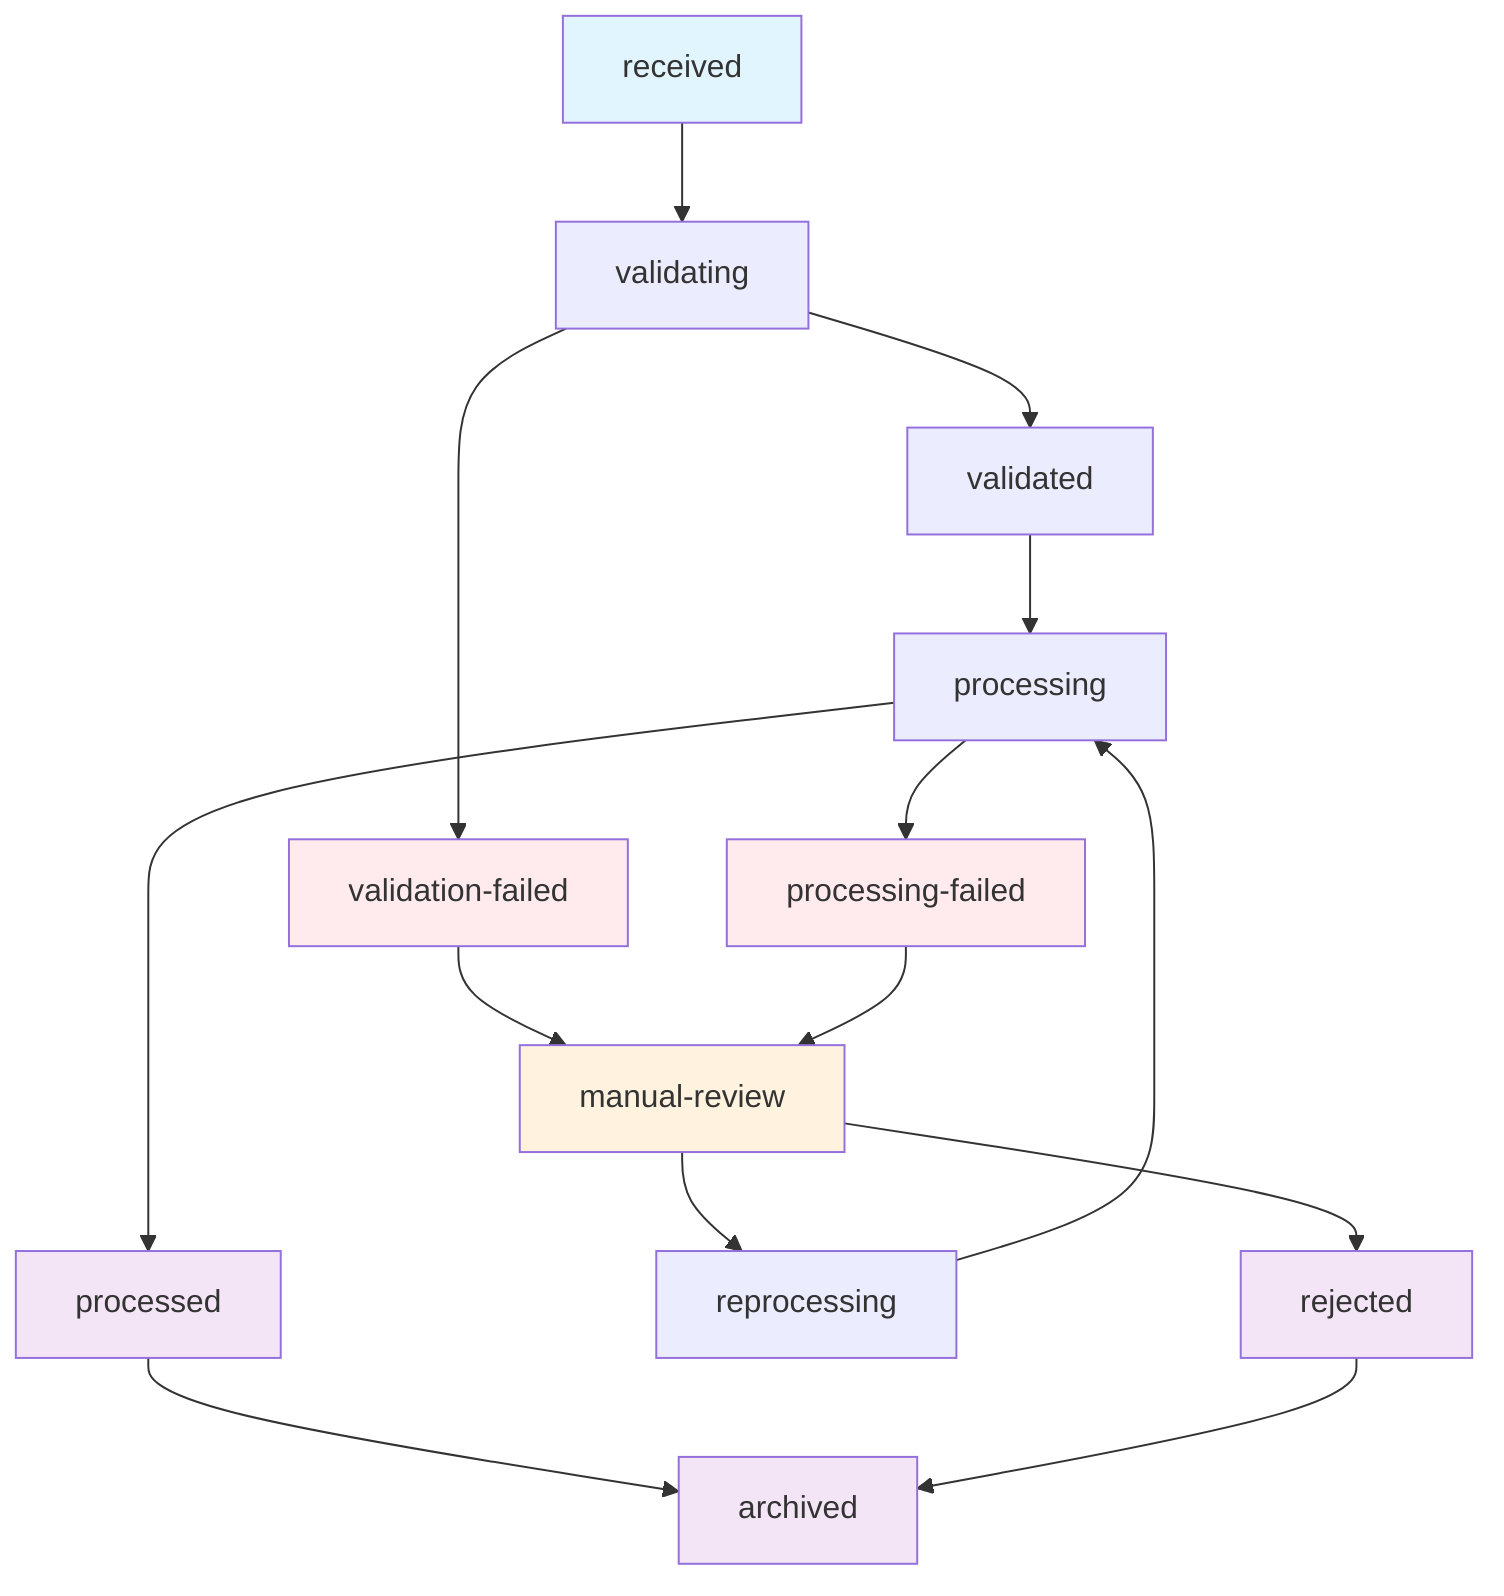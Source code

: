 graph TD
    A[received] --> B[validating]
    B --> C[validated]
    B --> D[validation-failed]
    C --> E[processing]
    E --> F[processed]
    E --> G[processing-failed]
    D --> H[manual-review]
    G --> H
    H --> I[reprocessing]
    H --> J[rejected]
    I --> E
    F --> K[archived]
    J --> K
    
    %% Styling
    classDef initial fill:#e1f5fe
    classDef terminal fill:#f3e5f5
    classDef error fill:#ffebee
    classDef manual fill:#fff3e0
    
    class A initial
    class F,J,K terminal
    class D,G error
    class H manual